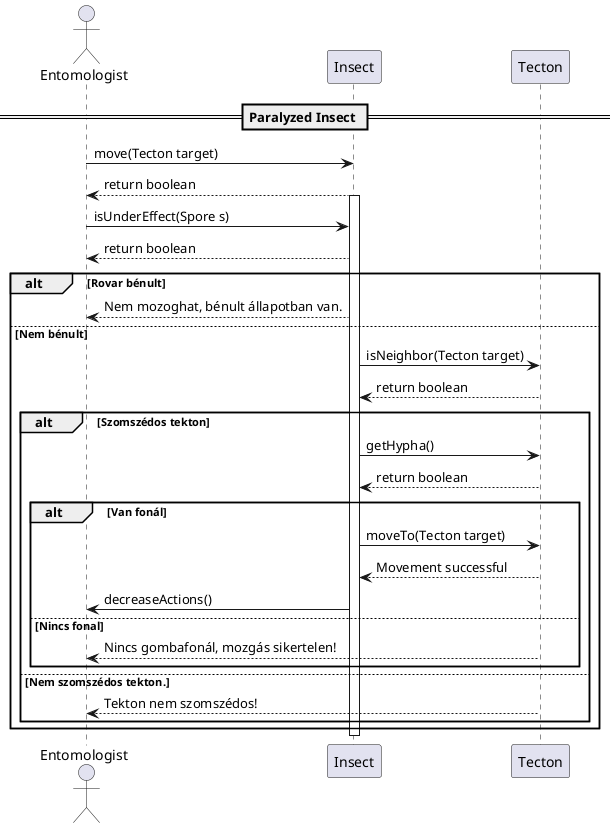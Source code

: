 @startuml
== Paralyzed Insect ==

actor Entomologist
participant Insect

Entomologist -> Insect: move(Tecton target)
Insect --> Entomologist: return boolean
activate Insect

' Megkersi, hogy azon effekt hatása alatt van-e
Entomologist -> Insect: isUnderEffect(Spore s)
Insect --> Entomologist: return boolean

alt Rovar bénult 
    Insect --> Entomologist: Nem mozoghat, bénult állapotban van.
else Nem bénult 
    Insect -> Tecton: isNeighbor(Tecton target)
    Tecton --> Insect: return boolean
    
    alt Szomszédos tekton
        Insect -> Tecton: getHypha()
        Tecton --> Insect: return boolean
        
        alt Van fonál
            Insect -> Tecton: moveTo(Tecton target)
            Tecton --> Insect: Movement successful
            Insect -> Entomologist: decreaseActions()
        else Nincs fonal
            Tecton --> Entomologist: Nincs gombafonál, mozgás sikertelen!
        end
    else Nem szomszédos tekton. 
        Tecton --> Entomologist:Tekton nem szomszédos!
    end
end

deactivate Insect

@enduml
